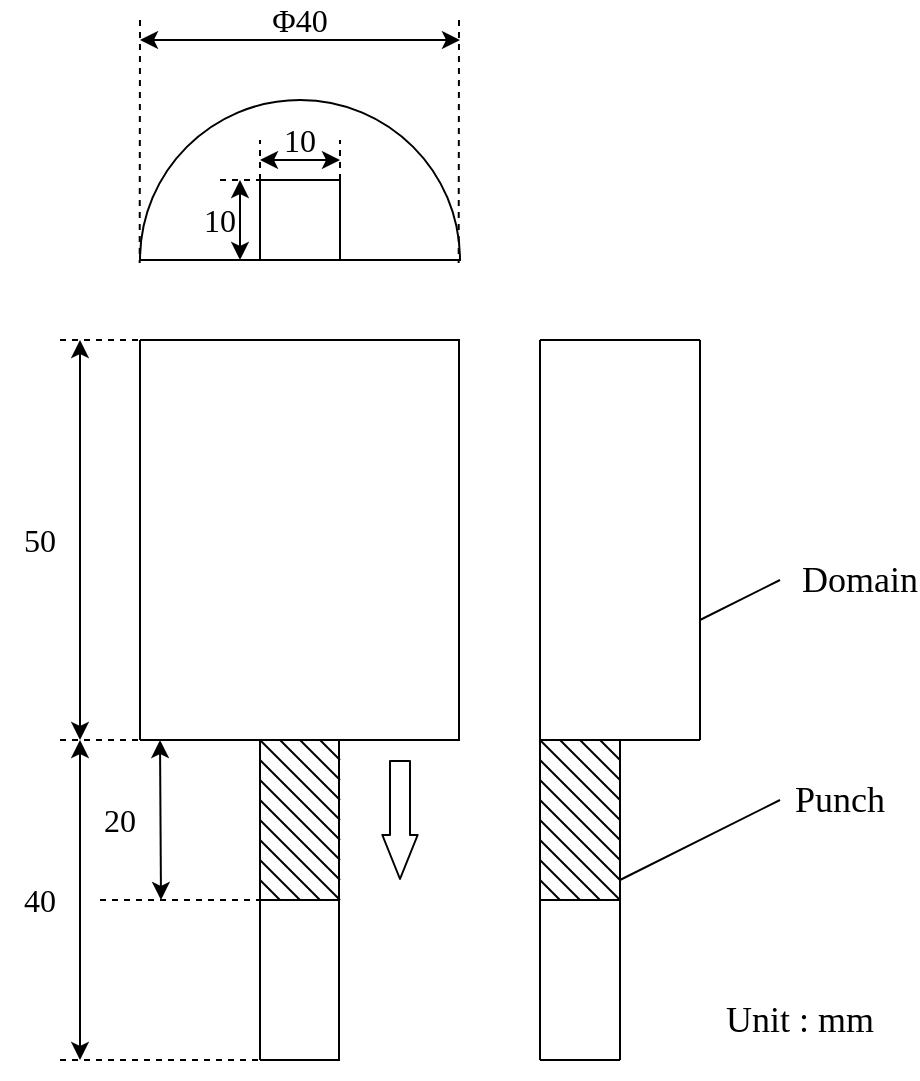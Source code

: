 <mxfile version="10.9.7" type="device"><diagram id="YS3xM_52BCfumGG2iU12" name="Page-1"><mxGraphModel dx="571" dy="627" grid="1" gridSize="10" guides="1" tooltips="1" connect="1" arrows="1" fold="1" page="1" pageScale="1" pageWidth="827" pageHeight="1169" math="0" shadow="0"><root><mxCell id="0"/><mxCell id="1" parent="0"/><mxCell id="-t_sNv6VNIKDHzla-oPW-2" value="" style="verticalLabelPosition=bottom;verticalAlign=top;html=1;shape=mxgraph.basic.half_circle;rotation=-180;" vertex="1" parent="1"><mxGeometry x="200" y="280" width="160" height="80" as="geometry"/></mxCell><mxCell id="-t_sNv6VNIKDHzla-oPW-3" value="" style="rounded=0;whiteSpace=wrap;html=1;" vertex="1" parent="1"><mxGeometry x="260" y="320" width="40" height="40" as="geometry"/></mxCell><mxCell id="-t_sNv6VNIKDHzla-oPW-4" value="" style="endArrow=none;html=1;" edge="1" parent="1"><mxGeometry width="50" height="50" relative="1" as="geometry"><mxPoint x="200" y="400" as="sourcePoint"/><mxPoint x="360" y="400" as="targetPoint"/></mxGeometry></mxCell><mxCell id="-t_sNv6VNIKDHzla-oPW-5" value="" style="endArrow=none;html=1;" edge="1" parent="1"><mxGeometry width="50" height="50" relative="1" as="geometry"><mxPoint x="200" y="400" as="sourcePoint"/><mxPoint x="200" y="600" as="targetPoint"/></mxGeometry></mxCell><mxCell id="-t_sNv6VNIKDHzla-oPW-6" value="" style="endArrow=none;html=1;" edge="1" parent="1"><mxGeometry width="50" height="50" relative="1" as="geometry"><mxPoint x="359.5" y="400" as="sourcePoint"/><mxPoint x="359.5" y="600" as="targetPoint"/></mxGeometry></mxCell><mxCell id="-t_sNv6VNIKDHzla-oPW-7" value="" style="endArrow=none;html=1;" edge="1" parent="1"><mxGeometry width="50" height="50" relative="1" as="geometry"><mxPoint x="200" y="600" as="sourcePoint"/><mxPoint x="260" y="600" as="targetPoint"/></mxGeometry></mxCell><mxCell id="-t_sNv6VNIKDHzla-oPW-8" value="" style="endArrow=none;html=1;" edge="1" parent="1"><mxGeometry width="50" height="50" relative="1" as="geometry"><mxPoint x="300" y="600" as="sourcePoint"/><mxPoint x="360" y="600" as="targetPoint"/></mxGeometry></mxCell><mxCell id="-t_sNv6VNIKDHzla-oPW-9" value="" style="endArrow=none;html=1;" edge="1" parent="1"><mxGeometry width="50" height="50" relative="1" as="geometry"><mxPoint x="260" y="760" as="sourcePoint"/><mxPoint x="260" y="600" as="targetPoint"/></mxGeometry></mxCell><mxCell id="-t_sNv6VNIKDHzla-oPW-10" value="" style="endArrow=none;html=1;" edge="1" parent="1"><mxGeometry width="50" height="50" relative="1" as="geometry"><mxPoint x="299.5" y="760" as="sourcePoint"/><mxPoint x="299.5" y="600" as="targetPoint"/></mxGeometry></mxCell><mxCell id="-t_sNv6VNIKDHzla-oPW-11" value="" style="endArrow=none;html=1;" edge="1" parent="1"><mxGeometry width="50" height="50" relative="1" as="geometry"><mxPoint x="300" y="760" as="sourcePoint"/><mxPoint x="260" y="760" as="targetPoint"/></mxGeometry></mxCell><mxCell id="-t_sNv6VNIKDHzla-oPW-12" value="" style="endArrow=none;html=1;" edge="1" parent="1"><mxGeometry width="50" height="50" relative="1" as="geometry"><mxPoint x="480" y="400" as="sourcePoint"/><mxPoint x="400" y="400" as="targetPoint"/></mxGeometry></mxCell><mxCell id="-t_sNv6VNIKDHzla-oPW-13" value="" style="endArrow=none;html=1;" edge="1" parent="1"><mxGeometry width="50" height="50" relative="1" as="geometry"><mxPoint x="480" y="600" as="sourcePoint"/><mxPoint x="480" y="400" as="targetPoint"/></mxGeometry></mxCell><mxCell id="-t_sNv6VNIKDHzla-oPW-14" value="" style="endArrow=none;html=1;" edge="1" parent="1"><mxGeometry width="50" height="50" relative="1" as="geometry"><mxPoint x="480" y="600" as="sourcePoint"/><mxPoint x="440" y="600" as="targetPoint"/></mxGeometry></mxCell><mxCell id="-t_sNv6VNIKDHzla-oPW-15" value="" style="endArrow=none;html=1;" edge="1" parent="1"><mxGeometry width="50" height="50" relative="1" as="geometry"><mxPoint x="440" y="760" as="sourcePoint"/><mxPoint x="400" y="760" as="targetPoint"/><Array as="points"><mxPoint x="420" y="760"/></Array></mxGeometry></mxCell><mxCell id="-t_sNv6VNIKDHzla-oPW-16" value="" style="endArrow=none;html=1;" edge="1" parent="1"><mxGeometry width="50" height="50" relative="1" as="geometry"><mxPoint x="400" y="760" as="sourcePoint"/><mxPoint x="400" y="400" as="targetPoint"/></mxGeometry></mxCell><mxCell id="-t_sNv6VNIKDHzla-oPW-17" value="" style="endArrow=none;html=1;" edge="1" parent="1"><mxGeometry width="50" height="50" relative="1" as="geometry"><mxPoint x="440" y="760" as="sourcePoint"/><mxPoint x="440" y="600" as="targetPoint"/></mxGeometry></mxCell><mxCell id="-t_sNv6VNIKDHzla-oPW-18" value="" style="endArrow=none;html=1;" edge="1" parent="1"><mxGeometry width="50" height="50" relative="1" as="geometry"><mxPoint x="260" y="600" as="sourcePoint"/><mxPoint x="300" y="600" as="targetPoint"/></mxGeometry></mxCell><mxCell id="-t_sNv6VNIKDHzla-oPW-19" value="" style="endArrow=none;html=1;" edge="1" parent="1"><mxGeometry width="50" height="50" relative="1" as="geometry"><mxPoint x="260" y="680" as="sourcePoint"/><mxPoint x="300" y="680" as="targetPoint"/><Array as="points"><mxPoint x="280" y="680"/></Array></mxGeometry></mxCell><mxCell id="-t_sNv6VNIKDHzla-oPW-20" value="" style="endArrow=none;html=1;" edge="1" parent="1"><mxGeometry width="50" height="50" relative="1" as="geometry"><mxPoint x="400" y="680" as="sourcePoint"/><mxPoint x="440" y="680" as="targetPoint"/><Array as="points"><mxPoint x="420" y="680"/></Array></mxGeometry></mxCell><mxCell id="-t_sNv6VNIKDHzla-oPW-21" value="" style="endArrow=none;html=1;" edge="1" parent="1"><mxGeometry width="50" height="50" relative="1" as="geometry"><mxPoint x="400" y="600" as="sourcePoint"/><mxPoint x="440" y="600" as="targetPoint"/><Array as="points"><mxPoint x="420" y="600"/></Array></mxGeometry></mxCell><mxCell id="-t_sNv6VNIKDHzla-oPW-23" value="" style="endArrow=none;html=1;" edge="1" parent="1"><mxGeometry width="50" height="50" relative="1" as="geometry"><mxPoint x="260" y="670" as="sourcePoint"/><mxPoint x="270" y="680" as="targetPoint"/></mxGeometry></mxCell><mxCell id="-t_sNv6VNIKDHzla-oPW-24" value="" style="endArrow=none;html=1;" edge="1" parent="1"><mxGeometry width="50" height="50" relative="1" as="geometry"><mxPoint x="260" y="660" as="sourcePoint"/><mxPoint x="280" y="680" as="targetPoint"/></mxGeometry></mxCell><mxCell id="-t_sNv6VNIKDHzla-oPW-25" value="" style="endArrow=none;html=1;" edge="1" parent="1"><mxGeometry width="50" height="50" relative="1" as="geometry"><mxPoint x="260" y="650" as="sourcePoint"/><mxPoint x="290" y="680" as="targetPoint"/></mxGeometry></mxCell><mxCell id="-t_sNv6VNIKDHzla-oPW-26" value="" style="endArrow=none;html=1;" edge="1" parent="1"><mxGeometry width="50" height="50" relative="1" as="geometry"><mxPoint x="260" y="640" as="sourcePoint"/><mxPoint x="300" y="680" as="targetPoint"/></mxGeometry></mxCell><mxCell id="-t_sNv6VNIKDHzla-oPW-27" value="" style="endArrow=none;html=1;" edge="1" parent="1"><mxGeometry width="50" height="50" relative="1" as="geometry"><mxPoint x="260" y="630" as="sourcePoint"/><mxPoint x="300" y="670" as="targetPoint"/></mxGeometry></mxCell><mxCell id="-t_sNv6VNIKDHzla-oPW-28" value="" style="endArrow=none;html=1;" edge="1" parent="1"><mxGeometry width="50" height="50" relative="1" as="geometry"><mxPoint x="260" y="620" as="sourcePoint"/><mxPoint x="300" y="660" as="targetPoint"/></mxGeometry></mxCell><mxCell id="-t_sNv6VNIKDHzla-oPW-29" value="" style="endArrow=none;html=1;" edge="1" parent="1"><mxGeometry width="50" height="50" relative="1" as="geometry"><mxPoint x="260" y="610" as="sourcePoint"/><mxPoint x="300" y="650" as="targetPoint"/></mxGeometry></mxCell><mxCell id="-t_sNv6VNIKDHzla-oPW-30" value="" style="endArrow=none;html=1;" edge="1" parent="1"><mxGeometry width="50" height="50" relative="1" as="geometry"><mxPoint x="260" y="600" as="sourcePoint"/><mxPoint x="300" y="640" as="targetPoint"/></mxGeometry></mxCell><mxCell id="-t_sNv6VNIKDHzla-oPW-31" value="" style="endArrow=none;html=1;" edge="1" parent="1"><mxGeometry width="50" height="50" relative="1" as="geometry"><mxPoint x="270" y="600" as="sourcePoint"/><mxPoint x="300" y="630" as="targetPoint"/></mxGeometry></mxCell><mxCell id="-t_sNv6VNIKDHzla-oPW-32" value="" style="endArrow=none;html=1;" edge="1" parent="1"><mxGeometry width="50" height="50" relative="1" as="geometry"><mxPoint x="280" y="600" as="sourcePoint"/><mxPoint x="300" y="620" as="targetPoint"/></mxGeometry></mxCell><mxCell id="-t_sNv6VNIKDHzla-oPW-33" value="" style="endArrow=none;html=1;" edge="1" parent="1"><mxGeometry width="50" height="50" relative="1" as="geometry"><mxPoint x="290" y="600" as="sourcePoint"/><mxPoint x="300" y="610" as="targetPoint"/></mxGeometry></mxCell><mxCell id="-t_sNv6VNIKDHzla-oPW-60" value="" style="endArrow=none;html=1;" edge="1" parent="1"><mxGeometry width="50" height="50" relative="1" as="geometry"><mxPoint x="400.0" y="670" as="sourcePoint"/><mxPoint x="410.0" y="680" as="targetPoint"/></mxGeometry></mxCell><mxCell id="-t_sNv6VNIKDHzla-oPW-61" value="" style="endArrow=none;html=1;" edge="1" parent="1"><mxGeometry width="50" height="50" relative="1" as="geometry"><mxPoint x="400.0" y="660" as="sourcePoint"/><mxPoint x="420.0" y="680" as="targetPoint"/></mxGeometry></mxCell><mxCell id="-t_sNv6VNIKDHzla-oPW-62" value="" style="endArrow=none;html=1;" edge="1" parent="1"><mxGeometry width="50" height="50" relative="1" as="geometry"><mxPoint x="400.0" y="650" as="sourcePoint"/><mxPoint x="430.0" y="680" as="targetPoint"/></mxGeometry></mxCell><mxCell id="-t_sNv6VNIKDHzla-oPW-63" value="" style="endArrow=none;html=1;" edge="1" parent="1"><mxGeometry width="50" height="50" relative="1" as="geometry"><mxPoint x="400.0" y="640" as="sourcePoint"/><mxPoint x="440.0" y="680" as="targetPoint"/></mxGeometry></mxCell><mxCell id="-t_sNv6VNIKDHzla-oPW-64" value="" style="endArrow=none;html=1;" edge="1" parent="1"><mxGeometry width="50" height="50" relative="1" as="geometry"><mxPoint x="400.0" y="630" as="sourcePoint"/><mxPoint x="440.0" y="670" as="targetPoint"/></mxGeometry></mxCell><mxCell id="-t_sNv6VNIKDHzla-oPW-65" value="" style="endArrow=none;html=1;" edge="1" parent="1"><mxGeometry width="50" height="50" relative="1" as="geometry"><mxPoint x="400.0" y="620" as="sourcePoint"/><mxPoint x="440.0" y="660" as="targetPoint"/></mxGeometry></mxCell><mxCell id="-t_sNv6VNIKDHzla-oPW-66" value="" style="endArrow=none;html=1;" edge="1" parent="1"><mxGeometry width="50" height="50" relative="1" as="geometry"><mxPoint x="400.0" y="610" as="sourcePoint"/><mxPoint x="440.0" y="650" as="targetPoint"/></mxGeometry></mxCell><mxCell id="-t_sNv6VNIKDHzla-oPW-67" value="" style="endArrow=none;html=1;" edge="1" parent="1"><mxGeometry width="50" height="50" relative="1" as="geometry"><mxPoint x="400.0" y="600" as="sourcePoint"/><mxPoint x="440.0" y="640" as="targetPoint"/></mxGeometry></mxCell><mxCell id="-t_sNv6VNIKDHzla-oPW-68" value="" style="endArrow=none;html=1;" edge="1" parent="1"><mxGeometry width="50" height="50" relative="1" as="geometry"><mxPoint x="410.0" y="600" as="sourcePoint"/><mxPoint x="440.0" y="630" as="targetPoint"/></mxGeometry></mxCell><mxCell id="-t_sNv6VNIKDHzla-oPW-69" value="" style="endArrow=none;html=1;" edge="1" parent="1"><mxGeometry width="50" height="50" relative="1" as="geometry"><mxPoint x="420.0" y="600" as="sourcePoint"/><mxPoint x="440.0" y="620" as="targetPoint"/></mxGeometry></mxCell><mxCell id="-t_sNv6VNIKDHzla-oPW-70" value="" style="endArrow=none;html=1;" edge="1" parent="1"><mxGeometry width="50" height="50" relative="1" as="geometry"><mxPoint x="430.0" y="600" as="sourcePoint"/><mxPoint x="440.0" y="610" as="targetPoint"/></mxGeometry></mxCell><mxCell id="-t_sNv6VNIKDHzla-oPW-71" value="" style="shape=flexArrow;endArrow=classic;html=1;endWidth=6.667;endSize=7.0;" edge="1" parent="1"><mxGeometry width="50" height="50" relative="1" as="geometry"><mxPoint x="330" y="610" as="sourcePoint"/><mxPoint x="330" y="670" as="targetPoint"/></mxGeometry></mxCell><mxCell id="-t_sNv6VNIKDHzla-oPW-72" value="" style="endArrow=none;dashed=1;html=1;" edge="1" parent="1"><mxGeometry width="50" height="50" relative="1" as="geometry"><mxPoint x="180" y="680" as="sourcePoint"/><mxPoint x="260" y="680" as="targetPoint"/></mxGeometry></mxCell><mxCell id="-t_sNv6VNIKDHzla-oPW-73" value="" style="endArrow=none;dashed=1;html=1;" edge="1" parent="1"><mxGeometry width="50" height="50" relative="1" as="geometry"><mxPoint x="160" y="600" as="sourcePoint"/><mxPoint x="200" y="600" as="targetPoint"/></mxGeometry></mxCell><mxCell id="-t_sNv6VNIKDHzla-oPW-74" value="" style="endArrow=none;dashed=1;html=1;" edge="1" parent="1"><mxGeometry width="50" height="50" relative="1" as="geometry"><mxPoint x="160" y="400" as="sourcePoint"/><mxPoint x="200" y="400" as="targetPoint"/></mxGeometry></mxCell><mxCell id="-t_sNv6VNIKDHzla-oPW-75" value="" style="endArrow=none;dashed=1;html=1;" edge="1" parent="1"><mxGeometry width="50" height="50" relative="1" as="geometry"><mxPoint x="160" y="760" as="sourcePoint"/><mxPoint x="260" y="760" as="targetPoint"/></mxGeometry></mxCell><mxCell id="-t_sNv6VNIKDHzla-oPW-76" value="" style="endArrow=classic;startArrow=classic;html=1;" edge="1" parent="1"><mxGeometry width="50" height="50" relative="1" as="geometry"><mxPoint x="170" y="600" as="sourcePoint"/><mxPoint x="170" y="400" as="targetPoint"/></mxGeometry></mxCell><mxCell id="-t_sNv6VNIKDHzla-oPW-77" value="" style="endArrow=classic;startArrow=classic;html=1;" edge="1" parent="1"><mxGeometry width="50" height="50" relative="1" as="geometry"><mxPoint x="170" y="760" as="sourcePoint"/><mxPoint x="170" y="600" as="targetPoint"/></mxGeometry></mxCell><mxCell id="-t_sNv6VNIKDHzla-oPW-78" value="" style="endArrow=classic;startArrow=classic;html=1;" edge="1" parent="1"><mxGeometry width="50" height="50" relative="1" as="geometry"><mxPoint x="210.5" y="680" as="sourcePoint"/><mxPoint x="210" y="600" as="targetPoint"/></mxGeometry></mxCell><mxCell id="-t_sNv6VNIKDHzla-oPW-79" value="" style="endArrow=none;dashed=1;html=1;" edge="1" parent="1"><mxGeometry width="50" height="50" relative="1" as="geometry"><mxPoint x="240" y="320" as="sourcePoint"/><mxPoint x="260" y="320" as="targetPoint"/></mxGeometry></mxCell><mxCell id="-t_sNv6VNIKDHzla-oPW-84" value="" style="endArrow=none;dashed=1;html=1;" edge="1" parent="1"><mxGeometry width="50" height="50" relative="1" as="geometry"><mxPoint x="260" y="320" as="sourcePoint"/><mxPoint x="260" y="300" as="targetPoint"/></mxGeometry></mxCell><mxCell id="-t_sNv6VNIKDHzla-oPW-85" value="" style="endArrow=none;dashed=1;html=1;" edge="1" parent="1"><mxGeometry width="50" height="50" relative="1" as="geometry"><mxPoint x="300" y="320.0" as="sourcePoint"/><mxPoint x="300" y="300.0" as="targetPoint"/></mxGeometry></mxCell><mxCell id="-t_sNv6VNIKDHzla-oPW-87" value="" style="endArrow=classic;startArrow=classic;html=1;" edge="1" parent="1"><mxGeometry width="50" height="50" relative="1" as="geometry"><mxPoint x="250" y="360" as="sourcePoint"/><mxPoint x="250" y="320.0" as="targetPoint"/></mxGeometry></mxCell><mxCell id="-t_sNv6VNIKDHzla-oPW-88" value="" style="endArrow=classic;startArrow=classic;html=1;" edge="1" parent="1"><mxGeometry width="50" height="50" relative="1" as="geometry"><mxPoint x="260" y="310.0" as="sourcePoint"/><mxPoint x="300" y="310" as="targetPoint"/></mxGeometry></mxCell><mxCell id="-t_sNv6VNIKDHzla-oPW-89" value="" style="endArrow=none;dashed=1;html=1;entryX=1.001;entryY=-0.019;entryDx=0;entryDy=0;entryPerimeter=0;" edge="1" parent="1" target="-t_sNv6VNIKDHzla-oPW-2"><mxGeometry width="50" height="50" relative="1" as="geometry"><mxPoint x="200" y="240" as="sourcePoint"/><mxPoint x="270" y="310.0" as="targetPoint"/></mxGeometry></mxCell><mxCell id="-t_sNv6VNIKDHzla-oPW-91" value="" style="endArrow=none;dashed=1;html=1;entryX=1.001;entryY=-0.019;entryDx=0;entryDy=0;entryPerimeter=0;" edge="1" parent="1"><mxGeometry width="50" height="50" relative="1" as="geometry"><mxPoint x="359.5" y="240" as="sourcePoint"/><mxPoint x="359.333" y="361.5" as="targetPoint"/></mxGeometry></mxCell><mxCell id="-t_sNv6VNIKDHzla-oPW-92" value="" style="endArrow=classic;startArrow=classic;html=1;" edge="1" parent="1"><mxGeometry width="50" height="50" relative="1" as="geometry"><mxPoint x="200" y="250" as="sourcePoint"/><mxPoint x="360" y="250" as="targetPoint"/></mxGeometry></mxCell><mxCell id="-t_sNv6VNIKDHzla-oPW-94" value="&lt;font face=&quot;Times New Roman&quot; style=&quot;font-size: 16px&quot;&gt;10&lt;/font&gt;" style="text;html=1;strokeColor=none;fillColor=none;align=center;verticalAlign=middle;whiteSpace=wrap;rounded=0;shadow=0;comic=0;" vertex="1" parent="1"><mxGeometry x="220" y="330" width="40" height="20" as="geometry"/></mxCell><mxCell id="-t_sNv6VNIKDHzla-oPW-95" value="&lt;font face=&quot;Times New Roman&quot; style=&quot;font-size: 16px&quot;&gt;10&lt;/font&gt;" style="text;html=1;strokeColor=none;fillColor=none;align=center;verticalAlign=middle;whiteSpace=wrap;rounded=0;shadow=0;comic=0;" vertex="1" parent="1"><mxGeometry x="260" y="290" width="40" height="20" as="geometry"/></mxCell><mxCell id="-t_sNv6VNIKDHzla-oPW-96" value="&lt;font face=&quot;Times New Roman&quot; style=&quot;font-size: 16px&quot;&gt;50&lt;br&gt;&lt;/font&gt;" style="text;html=1;strokeColor=none;fillColor=none;align=center;verticalAlign=middle;whiteSpace=wrap;rounded=0;shadow=0;comic=0;" vertex="1" parent="1"><mxGeometry x="130" y="490" width="40" height="20" as="geometry"/></mxCell><mxCell id="-t_sNv6VNIKDHzla-oPW-97" value="&lt;font face=&quot;Times New Roman&quot;&gt;&lt;span style=&quot;font-size: 16px&quot;&gt;Φ40&lt;/span&gt;&lt;/font&gt;" style="text;html=1;strokeColor=none;fillColor=none;align=center;verticalAlign=middle;whiteSpace=wrap;rounded=0;shadow=0;comic=0;" vertex="1" parent="1"><mxGeometry x="260" y="230" width="40" height="20" as="geometry"/></mxCell><mxCell id="-t_sNv6VNIKDHzla-oPW-98" value="&lt;font face=&quot;Times New Roman&quot; style=&quot;font-size: 16px&quot;&gt;20&lt;/font&gt;" style="text;html=1;strokeColor=none;fillColor=none;align=center;verticalAlign=middle;whiteSpace=wrap;rounded=0;shadow=0;comic=0;" vertex="1" parent="1"><mxGeometry x="170" y="630" width="40" height="20" as="geometry"/></mxCell><mxCell id="-t_sNv6VNIKDHzla-oPW-99" value="&lt;font face=&quot;Times New Roman&quot; style=&quot;font-size: 16px&quot;&gt;40&lt;/font&gt;" style="text;html=1;strokeColor=none;fillColor=none;align=center;verticalAlign=middle;whiteSpace=wrap;rounded=0;shadow=0;comic=0;" vertex="1" parent="1"><mxGeometry x="130" y="670" width="40" height="20" as="geometry"/></mxCell><mxCell id="-t_sNv6VNIKDHzla-oPW-102" value="&lt;font face=&quot;Times New Roman&quot; style=&quot;font-size: 18px&quot;&gt;Unit : mm&lt;/font&gt;" style="text;html=1;strokeColor=none;fillColor=none;align=center;verticalAlign=middle;whiteSpace=wrap;rounded=0;shadow=0;comic=0;" vertex="1" parent="1"><mxGeometry x="480" y="720" width="100" height="40" as="geometry"/></mxCell><mxCell id="-t_sNv6VNIKDHzla-oPW-103" value="&lt;font face=&quot;Times New Roman&quot; style=&quot;font-size: 18px&quot;&gt;Punch&lt;/font&gt;" style="text;html=1;strokeColor=none;fillColor=none;align=center;verticalAlign=middle;whiteSpace=wrap;rounded=0;shadow=0;comic=0;" vertex="1" parent="1"><mxGeometry x="530" y="620" width="40" height="20" as="geometry"/></mxCell><mxCell id="-t_sNv6VNIKDHzla-oPW-104" value="" style="endArrow=none;html=1;" edge="1" parent="1"><mxGeometry width="50" height="50" relative="1" as="geometry"><mxPoint x="440" y="670" as="sourcePoint"/><mxPoint x="520" y="630" as="targetPoint"/></mxGeometry></mxCell><mxCell id="-t_sNv6VNIKDHzla-oPW-105" value="" style="endArrow=none;html=1;" edge="1" parent="1"><mxGeometry width="50" height="50" relative="1" as="geometry"><mxPoint x="480.0" y="540" as="sourcePoint"/><mxPoint x="520" y="520" as="targetPoint"/></mxGeometry></mxCell><mxCell id="-t_sNv6VNIKDHzla-oPW-106" value="&lt;font face=&quot;Times New Roman&quot; style=&quot;font-size: 18px&quot;&gt;Domain&lt;/font&gt;" style="text;html=1;strokeColor=none;fillColor=none;align=center;verticalAlign=middle;whiteSpace=wrap;rounded=0;shadow=0;comic=0;" vertex="1" parent="1"><mxGeometry x="540" y="510" width="40" height="20" as="geometry"/></mxCell></root></mxGraphModel></diagram></mxfile>